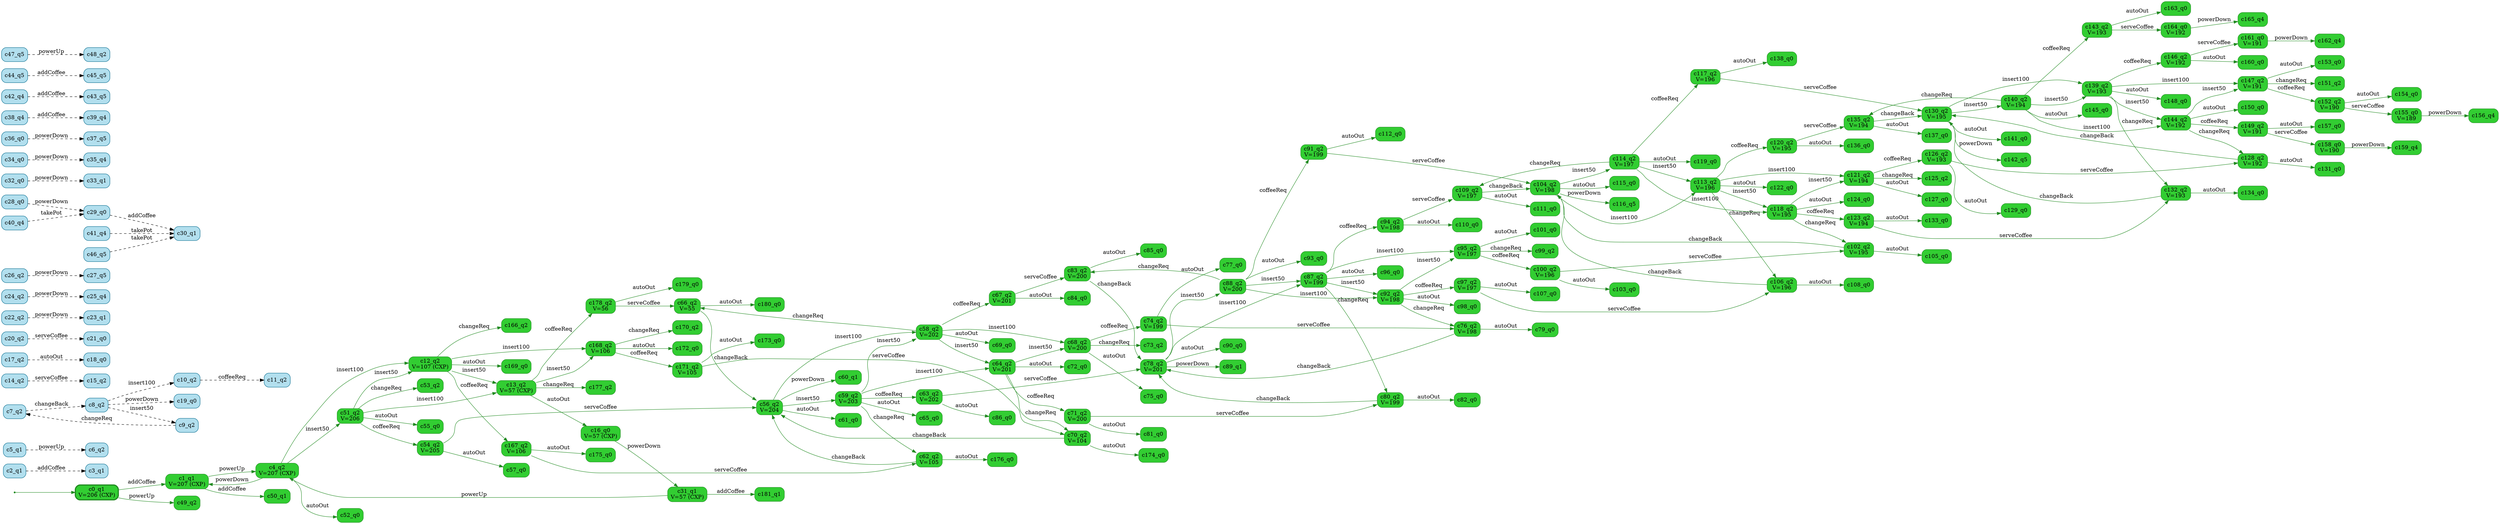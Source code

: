 digraph g {

	rankdir="LR"

	__invisible__[shape="point", color="forestgreen"]
	c0_q1[label="c0_q1\nV=206 (CXP)", shape="box", style="rounded, filled", color="forestgreen", fillcolor="limegreen", penwidth=3] // Initial
	c1_q1[label="c1_q1\nV=207 (CXP)", shape="box", style="rounded, filled", color="forestgreen", fillcolor="limegreen"]
	c4_q2[label="c4_q2\nV=207 (CXP)", shape="box", style="rounded, filled", color="forestgreen", fillcolor="limegreen"]
	c12_q2[label="c12_q2\nV=107 (CXP)", shape="box", style="rounded, filled", color="forestgreen", fillcolor="limegreen"]
	c13_q2[label="c13_q2\nV=57 (CXP)", shape="box", style="rounded, filled", color="forestgreen", fillcolor="limegreen"]
	c16_q0[label="c16_q0\nV=57 (CXP)", shape="box", style="rounded, filled", color="forestgreen", fillcolor="limegreen"]
	c31_q1[label="c31_q1\nV=57 (CXP)", shape="box", style="rounded, filled", color="forestgreen", fillcolor="limegreen"]
	c181_q1[label="c181_q1", shape="box", style="rounded, filled", color="forestgreen", fillcolor="limegreen"]
	c177_q2[label="c177_q2", shape="box", style="rounded, filled", color="forestgreen", fillcolor="limegreen"]
	c178_q2[label="c178_q2\nV=56", shape="box", style="rounded, filled", color="forestgreen", fillcolor="limegreen"]
	c66_q2[label="c66_q2\nV=55", shape="box", style="rounded, filled", color="forestgreen", fillcolor="limegreen"]
	c56_q2[label="c56_q2\nV=204", shape="box", style="rounded, filled", color="forestgreen", fillcolor="limegreen"]
	c58_q2[label="c58_q2\nV=202", shape="box", style="rounded, filled", color="forestgreen", fillcolor="limegreen"]
	c67_q2[label="c67_q2\nV=201", shape="box", style="rounded, filled", color="forestgreen", fillcolor="limegreen"]
	c83_q2[label="c83_q2\nV=200", shape="box", style="rounded, filled", color="forestgreen", fillcolor="limegreen"]
	c78_q2[label="c78_q2\nV=201", shape="box", style="rounded, filled", color="forestgreen", fillcolor="limegreen"]
	c87_q2[label="c87_q2\nV=199", shape="box", style="rounded, filled", color="forestgreen", fillcolor="limegreen"]
	c80_q2[label="c80_q2\nV=199", shape="box", style="rounded, filled", color="forestgreen", fillcolor="limegreen"]
	c82_q0[label="c82_q0", shape="box", style="rounded, filled", color="forestgreen", fillcolor="limegreen"]
	c94_q2[label="c94_q2\nV=198", shape="box", style="rounded, filled", color="forestgreen", fillcolor="limegreen"]
	c109_q2[label="c109_q2\nV=197", shape="box", style="rounded, filled", color="forestgreen", fillcolor="limegreen"]
	c104_q2[label="c104_q2\nV=198", shape="box", style="rounded, filled", color="forestgreen", fillcolor="limegreen"]
	c113_q2[label="c113_q2\nV=196", shape="box", style="rounded, filled", color="forestgreen", fillcolor="limegreen"]
	c106_q2[label="c106_q2\nV=196", shape="box", style="rounded, filled", color="forestgreen", fillcolor="limegreen"]
	c108_q0[label="c108_q0", shape="box", style="rounded, filled", color="forestgreen", fillcolor="limegreen"]
	c120_q2[label="c120_q2\nV=195", shape="box", style="rounded, filled", color="forestgreen", fillcolor="limegreen"]
	c135_q2[label="c135_q2\nV=194", shape="box", style="rounded, filled", color="forestgreen", fillcolor="limegreen"]
	c130_q2[label="c130_q2\nV=195", shape="box", style="rounded, filled", color="forestgreen", fillcolor="limegreen"]
	c139_q2[label="c139_q2\nV=193", shape="box", style="rounded, filled", color="forestgreen", fillcolor="limegreen"]
	c132_q2[label="c132_q2\nV=193", shape="box", style="rounded, filled", color="forestgreen", fillcolor="limegreen"]
	c134_q0[label="c134_q0", shape="box", style="rounded, filled", color="forestgreen", fillcolor="limegreen"]
	c146_q2[label="c146_q2\nV=192", shape="box", style="rounded, filled", color="forestgreen", fillcolor="limegreen"]
	c160_q0[label="c160_q0", shape="box", style="rounded, filled", color="forestgreen", fillcolor="limegreen"]
	c161_q0[label="c161_q0\nV=191", shape="box", style="rounded, filled", color="forestgreen", fillcolor="limegreen"]
	c162_q4[label="c162_q4", shape="box", style="rounded, filled", color="forestgreen", fillcolor="limegreen"]
	c147_q2[label="c147_q2\nV=191", shape="box", style="rounded, filled", color="forestgreen", fillcolor="limegreen"]
	c151_q2[label="c151_q2", shape="box", style="rounded, filled", color="forestgreen", fillcolor="limegreen"]
	c152_q2[label="c152_q2\nV=190", shape="box", style="rounded, filled", color="forestgreen", fillcolor="limegreen"]
	c154_q0[label="c154_q0", shape="box", style="rounded, filled", color="forestgreen", fillcolor="limegreen"]
	c155_q0[label="c155_q0\nV=189", shape="box", style="rounded, filled", color="forestgreen", fillcolor="limegreen"]
	c156_q4[label="c156_q4", shape="box", style="rounded, filled", color="forestgreen", fillcolor="limegreen"]
	c153_q0[label="c153_q0", shape="box", style="rounded, filled", color="forestgreen", fillcolor="limegreen"]
	c144_q2[label="c144_q2\nV=192", shape="box", style="rounded, filled", color="forestgreen", fillcolor="limegreen"]
	c128_q2[label="c128_q2\nV=192", shape="box", style="rounded, filled", color="forestgreen", fillcolor="limegreen"]
	c131_q0[label="c131_q0", shape="box", style="rounded, filled", color="forestgreen", fillcolor="limegreen"]
	c149_q2[label="c149_q2\nV=191", shape="box", style="rounded, filled", color="forestgreen", fillcolor="limegreen"]
	c157_q0[label="c157_q0", shape="box", style="rounded, filled", color="forestgreen", fillcolor="limegreen"]
	c158_q0[label="c158_q0\nV=190", shape="box", style="rounded, filled", color="forestgreen", fillcolor="limegreen"]
	c159_q4[label="c159_q4", shape="box", style="rounded, filled", color="forestgreen", fillcolor="limegreen"]
	c150_q0[label="c150_q0", shape="box", style="rounded, filled", color="forestgreen", fillcolor="limegreen"]
	c148_q0[label="c148_q0", shape="box", style="rounded, filled", color="forestgreen", fillcolor="limegreen"]
	c140_q2[label="c140_q2\nV=194", shape="box", style="rounded, filled", color="forestgreen", fillcolor="limegreen"]
	c143_q2[label="c143_q2\nV=193", shape="box", style="rounded, filled", color="forestgreen", fillcolor="limegreen"]
	c163_q0[label="c163_q0", shape="box", style="rounded, filled", color="forestgreen", fillcolor="limegreen"]
	c164_q0[label="c164_q0\nV=192", shape="box", style="rounded, filled", color="forestgreen", fillcolor="limegreen"]
	c165_q4[label="c165_q4", shape="box", style="rounded, filled", color="forestgreen", fillcolor="limegreen"]
	c145_q0[label="c145_q0", shape="box", style="rounded, filled", color="forestgreen", fillcolor="limegreen"]
	c141_q0[label="c141_q0", shape="box", style="rounded, filled", color="forestgreen", fillcolor="limegreen"]
	c142_q5[label="c142_q5", shape="box", style="rounded, filled", color="forestgreen", fillcolor="limegreen"]
	c137_q0[label="c137_q0", shape="box", style="rounded, filled", color="forestgreen", fillcolor="limegreen"]
	c136_q0[label="c136_q0", shape="box", style="rounded, filled", color="forestgreen", fillcolor="limegreen"]
	c121_q2[label="c121_q2\nV=194", shape="box", style="rounded, filled", color="forestgreen", fillcolor="limegreen"]
	c125_q2[label="c125_q2", shape="box", style="rounded, filled", color="forestgreen", fillcolor="limegreen"]
	c126_q2[label="c126_q2\nV=193", shape="box", style="rounded, filled", color="forestgreen", fillcolor="limegreen"]
	c129_q0[label="c129_q0", shape="box", style="rounded, filled", color="forestgreen", fillcolor="limegreen"]
	c127_q0[label="c127_q0", shape="box", style="rounded, filled", color="forestgreen", fillcolor="limegreen"]
	c118_q2[label="c118_q2\nV=195", shape="box", style="rounded, filled", color="forestgreen", fillcolor="limegreen"]
	c102_q2[label="c102_q2\nV=195", shape="box", style="rounded, filled", color="forestgreen", fillcolor="limegreen"]
	c105_q0[label="c105_q0", shape="box", style="rounded, filled", color="forestgreen", fillcolor="limegreen"]
	c123_q2[label="c123_q2\nV=194", shape="box", style="rounded, filled", color="forestgreen", fillcolor="limegreen"]
	c133_q0[label="c133_q0", shape="box", style="rounded, filled", color="forestgreen", fillcolor="limegreen"]
	c124_q0[label="c124_q0", shape="box", style="rounded, filled", color="forestgreen", fillcolor="limegreen"]
	c122_q0[label="c122_q0", shape="box", style="rounded, filled", color="forestgreen", fillcolor="limegreen"]
	c114_q2[label="c114_q2\nV=197", shape="box", style="rounded, filled", color="forestgreen", fillcolor="limegreen"]
	c117_q2[label="c117_q2\nV=196", shape="box", style="rounded, filled", color="forestgreen", fillcolor="limegreen"]
	c138_q0[label="c138_q0", shape="box", style="rounded, filled", color="forestgreen", fillcolor="limegreen"]
	c119_q0[label="c119_q0", shape="box", style="rounded, filled", color="forestgreen", fillcolor="limegreen"]
	c115_q0[label="c115_q0", shape="box", style="rounded, filled", color="forestgreen", fillcolor="limegreen"]
	c116_q5[label="c116_q5", shape="box", style="rounded, filled", color="forestgreen", fillcolor="limegreen"]
	c111_q0[label="c111_q0", shape="box", style="rounded, filled", color="forestgreen", fillcolor="limegreen"]
	c110_q0[label="c110_q0", shape="box", style="rounded, filled", color="forestgreen", fillcolor="limegreen"]
	c95_q2[label="c95_q2\nV=197", shape="box", style="rounded, filled", color="forestgreen", fillcolor="limegreen"]
	c99_q2[label="c99_q2", shape="box", style="rounded, filled", color="forestgreen", fillcolor="limegreen"]
	c100_q2[label="c100_q2\nV=196", shape="box", style="rounded, filled", color="forestgreen", fillcolor="limegreen"]
	c103_q0[label="c103_q0", shape="box", style="rounded, filled", color="forestgreen", fillcolor="limegreen"]
	c101_q0[label="c101_q0", shape="box", style="rounded, filled", color="forestgreen", fillcolor="limegreen"]
	c92_q2[label="c92_q2\nV=198", shape="box", style="rounded, filled", color="forestgreen", fillcolor="limegreen"]
	c76_q2[label="c76_q2\nV=198", shape="box", style="rounded, filled", color="forestgreen", fillcolor="limegreen"]
	c79_q0[label="c79_q0", shape="box", style="rounded, filled", color="forestgreen", fillcolor="limegreen"]
	c97_q2[label="c97_q2\nV=197", shape="box", style="rounded, filled", color="forestgreen", fillcolor="limegreen"]
	c107_q0[label="c107_q0", shape="box", style="rounded, filled", color="forestgreen", fillcolor="limegreen"]
	c98_q0[label="c98_q0", shape="box", style="rounded, filled", color="forestgreen", fillcolor="limegreen"]
	c96_q0[label="c96_q0", shape="box", style="rounded, filled", color="forestgreen", fillcolor="limegreen"]
	c88_q2[label="c88_q2\nV=200", shape="box", style="rounded, filled", color="forestgreen", fillcolor="limegreen"]
	c91_q2[label="c91_q2\nV=199", shape="box", style="rounded, filled", color="forestgreen", fillcolor="limegreen"]
	c112_q0[label="c112_q0", shape="box", style="rounded, filled", color="forestgreen", fillcolor="limegreen"]
	c93_q0[label="c93_q0", shape="box", style="rounded, filled", color="forestgreen", fillcolor="limegreen"]
	c89_q1[label="c89_q1", shape="box", style="rounded, filled", color="forestgreen", fillcolor="limegreen"]
	c90_q0[label="c90_q0", shape="box", style="rounded, filled", color="forestgreen", fillcolor="limegreen"]
	c85_q0[label="c85_q0", shape="box", style="rounded, filled", color="forestgreen", fillcolor="limegreen"]
	c84_q0[label="c84_q0", shape="box", style="rounded, filled", color="forestgreen", fillcolor="limegreen"]
	c68_q2[label="c68_q2\nV=200", shape="box", style="rounded, filled", color="forestgreen", fillcolor="limegreen"]
	c73_q2[label="c73_q2", shape="box", style="rounded, filled", color="forestgreen", fillcolor="limegreen"]
	c74_q2[label="c74_q2\nV=199", shape="box", style="rounded, filled", color="forestgreen", fillcolor="limegreen"]
	c77_q0[label="c77_q0", shape="box", style="rounded, filled", color="forestgreen", fillcolor="limegreen"]
	c75_q0[label="c75_q0", shape="box", style="rounded, filled", color="forestgreen", fillcolor="limegreen"]
	c64_q2[label="c64_q2\nV=201", shape="box", style="rounded, filled", color="forestgreen", fillcolor="limegreen"]
	c70_q2[label="c70_q2\nV=104", shape="box", style="rounded, filled", color="forestgreen", fillcolor="limegreen"]
	c174_q0[label="c174_q0", shape="box", style="rounded, filled", color="forestgreen", fillcolor="limegreen"]
	c71_q2[label="c71_q2\nV=200", shape="box", style="rounded, filled", color="forestgreen", fillcolor="limegreen"]
	c81_q0[label="c81_q0", shape="box", style="rounded, filled", color="forestgreen", fillcolor="limegreen"]
	c72_q0[label="c72_q0", shape="box", style="rounded, filled", color="forestgreen", fillcolor="limegreen"]
	c69_q0[label="c69_q0", shape="box", style="rounded, filled", color="forestgreen", fillcolor="limegreen"]
	c59_q2[label="c59_q2\nV=203", shape="box", style="rounded, filled", color="forestgreen", fillcolor="limegreen"]
	c62_q2[label="c62_q2\nV=105", shape="box", style="rounded, filled", color="forestgreen", fillcolor="limegreen"]
	c176_q0[label="c176_q0", shape="box", style="rounded, filled", color="forestgreen", fillcolor="limegreen"]
	c63_q2[label="c63_q2\nV=202", shape="box", style="rounded, filled", color="forestgreen", fillcolor="limegreen"]
	c86_q0[label="c86_q0", shape="box", style="rounded, filled", color="forestgreen", fillcolor="limegreen"]
	c65_q0[label="c65_q0", shape="box", style="rounded, filled", color="forestgreen", fillcolor="limegreen"]
	c60_q1[label="c60_q1", shape="box", style="rounded, filled", color="forestgreen", fillcolor="limegreen"]
	c61_q0[label="c61_q0", shape="box", style="rounded, filled", color="forestgreen", fillcolor="limegreen"]
	c180_q0[label="c180_q0", shape="box", style="rounded, filled", color="forestgreen", fillcolor="limegreen"]
	c179_q0[label="c179_q0", shape="box", style="rounded, filled", color="forestgreen", fillcolor="limegreen"]
	c168_q2[label="c168_q2\nV=106", shape="box", style="rounded, filled", color="forestgreen", fillcolor="limegreen"]
	c170_q2[label="c170_q2", shape="box", style="rounded, filled", color="forestgreen", fillcolor="limegreen"]
	c171_q2[label="c171_q2\nV=105", shape="box", style="rounded, filled", color="forestgreen", fillcolor="limegreen"]
	c173_q0[label="c173_q0", shape="box", style="rounded, filled", color="forestgreen", fillcolor="limegreen"]
	c172_q0[label="c172_q0", shape="box", style="rounded, filled", color="forestgreen", fillcolor="limegreen"]
	c166_q2[label="c166_q2", shape="box", style="rounded, filled", color="forestgreen", fillcolor="limegreen"]
	c167_q2[label="c167_q2\nV=106", shape="box", style="rounded, filled", color="forestgreen", fillcolor="limegreen"]
	c175_q0[label="c175_q0", shape="box", style="rounded, filled", color="forestgreen", fillcolor="limegreen"]
	c169_q0[label="c169_q0", shape="box", style="rounded, filled", color="forestgreen", fillcolor="limegreen"]
	c51_q2[label="c51_q2\nV=206", shape="box", style="rounded, filled", color="forestgreen", fillcolor="limegreen"]
	c53_q2[label="c53_q2", shape="box", style="rounded, filled", color="forestgreen", fillcolor="limegreen"]
	c54_q2[label="c54_q2\nV=205", shape="box", style="rounded, filled", color="forestgreen", fillcolor="limegreen"]
	c57_q0[label="c57_q0", shape="box", style="rounded, filled", color="forestgreen", fillcolor="limegreen"]
	c55_q0[label="c55_q0", shape="box", style="rounded, filled", color="forestgreen", fillcolor="limegreen"]
	c52_q0[label="c52_q0", shape="box", style="rounded, filled", color="forestgreen", fillcolor="limegreen"]
	c50_q1[label="c50_q1", shape="box", style="rounded, filled", color="forestgreen", fillcolor="limegreen"]
	c49_q2[label="c49_q2", shape="box", style="rounded, filled", color="forestgreen", fillcolor="limegreen"]
	c2_q1[label="c2_q1", shape="box", style="rounded, filled", color="deepskyblue4", fillcolor="lightblue2"]
	c3_q1[label="c3_q1", shape="box", style="rounded, filled", color="deepskyblue4", fillcolor="lightblue2"]
	c5_q1[label="c5_q1", shape="box", style="rounded, filled", color="deepskyblue4", fillcolor="lightblue2"]
	c6_q2[label="c6_q2", shape="box", style="rounded, filled", color="deepskyblue4", fillcolor="lightblue2"]
	c7_q2[label="c7_q2", shape="box", style="rounded, filled", color="deepskyblue4", fillcolor="lightblue2"]
	c8_q2[label="c8_q2", shape="box", style="rounded, filled", color="deepskyblue4", fillcolor="lightblue2"]
	c9_q2[label="c9_q2", shape="box", style="rounded, filled", color="deepskyblue4", fillcolor="lightblue2"]
	c10_q2[label="c10_q2", shape="box", style="rounded, filled", color="deepskyblue4", fillcolor="lightblue2"]
	c11_q2[label="c11_q2", shape="box", style="rounded, filled", color="deepskyblue4", fillcolor="lightblue2"]
	c14_q2[label="c14_q2", shape="box", style="rounded, filled", color="deepskyblue4", fillcolor="lightblue2"]
	c15_q2[label="c15_q2", shape="box", style="rounded, filled", color="deepskyblue4", fillcolor="lightblue2"]
	c17_q2[label="c17_q2", shape="box", style="rounded, filled", color="deepskyblue4", fillcolor="lightblue2"]
	c18_q0[label="c18_q0", shape="box", style="rounded, filled", color="deepskyblue4", fillcolor="lightblue2"]
	c19_q0[label="c19_q0", shape="box", style="rounded, filled", color="deepskyblue4", fillcolor="lightblue2"]
	c20_q2[label="c20_q2", shape="box", style="rounded, filled", color="deepskyblue4", fillcolor="lightblue2"]
	c21_q0[label="c21_q0", shape="box", style="rounded, filled", color="deepskyblue4", fillcolor="lightblue2"]
	c22_q2[label="c22_q2", shape="box", style="rounded, filled", color="deepskyblue4", fillcolor="lightblue2"]
	c23_q1[label="c23_q1", shape="box", style="rounded, filled", color="deepskyblue4", fillcolor="lightblue2"]
	c24_q2[label="c24_q2", shape="box", style="rounded, filled", color="deepskyblue4", fillcolor="lightblue2"]
	c25_q4[label="c25_q4", shape="box", style="rounded, filled", color="deepskyblue4", fillcolor="lightblue2"]
	c26_q2[label="c26_q2", shape="box", style="rounded, filled", color="deepskyblue4", fillcolor="lightblue2"]
	c27_q5[label="c27_q5", shape="box", style="rounded, filled", color="deepskyblue4", fillcolor="lightblue2"]
	c28_q0[label="c28_q0", shape="box", style="rounded, filled", color="deepskyblue4", fillcolor="lightblue2"]
	c29_q0[label="c29_q0", shape="box", style="rounded, filled", color="deepskyblue4", fillcolor="lightblue2"]
	c30_q1[label="c30_q1", shape="box", style="rounded, filled", color="deepskyblue4", fillcolor="lightblue2"]
	c32_q0[label="c32_q0", shape="box", style="rounded, filled", color="deepskyblue4", fillcolor="lightblue2"]
	c33_q1[label="c33_q1", shape="box", style="rounded, filled", color="deepskyblue4", fillcolor="lightblue2"]
	c34_q0[label="c34_q0", shape="box", style="rounded, filled", color="deepskyblue4", fillcolor="lightblue2"]
	c35_q4[label="c35_q4", shape="box", style="rounded, filled", color="deepskyblue4", fillcolor="lightblue2"]
	c36_q0[label="c36_q0", shape="box", style="rounded, filled", color="deepskyblue4", fillcolor="lightblue2"]
	c37_q5[label="c37_q5", shape="box", style="rounded, filled", color="deepskyblue4", fillcolor="lightblue2"]
	c38_q4[label="c38_q4", shape="box", style="rounded, filled", color="deepskyblue4", fillcolor="lightblue2"]
	c39_q4[label="c39_q4", shape="box", style="rounded, filled", color="deepskyblue4", fillcolor="lightblue2"]
	c40_q4[label="c40_q4", shape="box", style="rounded, filled", color="deepskyblue4", fillcolor="lightblue2"]
	c41_q4[label="c41_q4", shape="box", style="rounded, filled", color="deepskyblue4", fillcolor="lightblue2"]
	c42_q4[label="c42_q4", shape="box", style="rounded, filled", color="deepskyblue4", fillcolor="lightblue2"]
	c43_q5[label="c43_q5", shape="box", style="rounded, filled", color="deepskyblue4", fillcolor="lightblue2"]
	c44_q5[label="c44_q5", shape="box", style="rounded, filled", color="deepskyblue4", fillcolor="lightblue2"]
	c45_q5[label="c45_q5", shape="box", style="rounded, filled", color="deepskyblue4", fillcolor="lightblue2"]
	c46_q5[label="c46_q5", shape="box", style="rounded, filled", color="deepskyblue4", fillcolor="lightblue2"]
	c47_q5[label="c47_q5", shape="box", style="rounded, filled", color="deepskyblue4", fillcolor="lightblue2"]
	c48_q2[label="c48_q2", shape="box", style="rounded, filled", color="deepskyblue4", fillcolor="lightblue2"]

	__invisible__ -> c0_q1[color="forestgreen"]
	c0_q1 -> c1_q1[label="addCoffee", color="forestgreen"]
	c1_q1 -> c4_q2[label="powerUp", color="forestgreen"]
	c4_q2 -> c12_q2[label="insert100", color="forestgreen"]
	c12_q2 -> c13_q2[label="insert50", color="forestgreen"]
	c13_q2 -> c16_q0[label="autoOut", color="forestgreen"]
	c16_q0 -> c31_q1[label="powerDown", color="forestgreen"]
	c31_q1 -> c181_q1[label="addCoffee", color="forestgreen"]
	c31_q1 -> c4_q2[label="powerUp", color="forestgreen"]
	c13_q2 -> c177_q2[label="changeReq", color="forestgreen"]
	c13_q2 -> c178_q2[label="coffeeReq", color="forestgreen"]
	c178_q2 -> c66_q2[label="serveCoffee", color="forestgreen"]
	c66_q2 -> c56_q2[label="changeBack", color="forestgreen"]
	c56_q2 -> c58_q2[label="insert100", color="forestgreen"]
	c58_q2 -> c66_q2[label="changeReq", color="forestgreen"]
	c58_q2 -> c67_q2[label="coffeeReq", color="forestgreen"]
	c67_q2 -> c83_q2[label="serveCoffee", color="forestgreen"]
	c83_q2 -> c78_q2[label="changeBack", color="forestgreen"]
	c78_q2 -> c87_q2[label="insert100", color="forestgreen"]
	c87_q2 -> c80_q2[label="changeReq", color="forestgreen"]
	c80_q2 -> c78_q2[label="changeBack", color="forestgreen"]
	c80_q2 -> c82_q0[label="autoOut", color="forestgreen"]
	c87_q2 -> c94_q2[label="coffeeReq", color="forestgreen"]
	c94_q2 -> c109_q2[label="serveCoffee", color="forestgreen"]
	c109_q2 -> c104_q2[label="changeBack", color="forestgreen"]
	c104_q2 -> c113_q2[label="insert100", color="forestgreen"]
	c113_q2 -> c106_q2[label="changeReq", color="forestgreen"]
	c106_q2 -> c104_q2[label="changeBack", color="forestgreen"]
	c106_q2 -> c108_q0[label="autoOut", color="forestgreen"]
	c113_q2 -> c120_q2[label="coffeeReq", color="forestgreen"]
	c120_q2 -> c135_q2[label="serveCoffee", color="forestgreen"]
	c135_q2 -> c130_q2[label="changeBack", color="forestgreen"]
	c130_q2 -> c139_q2[label="insert100", color="forestgreen"]
	c139_q2 -> c132_q2[label="changeReq", color="forestgreen"]
	c132_q2 -> c130_q2[label="changeBack", color="forestgreen"]
	c132_q2 -> c134_q0[label="autoOut", color="forestgreen"]
	c139_q2 -> c146_q2[label="coffeeReq", color="forestgreen"]
	c146_q2 -> c160_q0[label="autoOut", color="forestgreen"]
	c146_q2 -> c161_q0[label="serveCoffee", color="forestgreen"]
	c161_q0 -> c162_q4[label="powerDown", color="forestgreen"]
	c139_q2 -> c147_q2[label="insert100", color="forestgreen"]
	c147_q2 -> c151_q2[label="changeReq", color="forestgreen"]
	c147_q2 -> c152_q2[label="coffeeReq", color="forestgreen"]
	c152_q2 -> c154_q0[label="autoOut", color="forestgreen"]
	c152_q2 -> c155_q0[label="serveCoffee", color="forestgreen"]
	c155_q0 -> c156_q4[label="powerDown", color="forestgreen"]
	c147_q2 -> c153_q0[label="autoOut", color="forestgreen"]
	c139_q2 -> c144_q2[label="insert50", color="forestgreen"]
	c144_q2 -> c128_q2[label="changeReq", color="forestgreen"]
	c128_q2 -> c130_q2[label="changeBack", color="forestgreen"]
	c128_q2 -> c131_q0[label="autoOut", color="forestgreen"]
	c144_q2 -> c149_q2[label="coffeeReq", color="forestgreen"]
	c149_q2 -> c157_q0[label="autoOut", color="forestgreen"]
	c149_q2 -> c158_q0[label="serveCoffee", color="forestgreen"]
	c158_q0 -> c159_q4[label="powerDown", color="forestgreen"]
	c144_q2 -> c147_q2[label="insert50", color="forestgreen"]
	c144_q2 -> c150_q0[label="autoOut", color="forestgreen"]
	c139_q2 -> c148_q0[label="autoOut", color="forestgreen"]
	c130_q2 -> c140_q2[label="insert50", color="forestgreen"]
	c140_q2 -> c135_q2[label="changeReq", color="forestgreen"]
	c140_q2 -> c143_q2[label="coffeeReq", color="forestgreen"]
	c143_q2 -> c163_q0[label="autoOut", color="forestgreen"]
	c143_q2 -> c164_q0[label="serveCoffee", color="forestgreen"]
	c164_q0 -> c165_q4[label="powerDown", color="forestgreen"]
	c140_q2 -> c144_q2[label="insert100", color="forestgreen"]
	c140_q2 -> c139_q2[label="insert50", color="forestgreen"]
	c140_q2 -> c145_q0[label="autoOut", color="forestgreen"]
	c130_q2 -> c141_q0[label="autoOut", color="forestgreen"]
	c130_q2 -> c142_q5[label="powerDown", color="forestgreen"]
	c135_q2 -> c137_q0[label="autoOut", color="forestgreen"]
	c120_q2 -> c136_q0[label="autoOut", color="forestgreen"]
	c113_q2 -> c121_q2[label="insert100", color="forestgreen"]
	c121_q2 -> c125_q2[label="changeReq", color="forestgreen"]
	c121_q2 -> c126_q2[label="coffeeReq", color="forestgreen"]
	c126_q2 -> c128_q2[label="serveCoffee", color="forestgreen"]
	c126_q2 -> c129_q0[label="autoOut", color="forestgreen"]
	c121_q2 -> c127_q0[label="autoOut", color="forestgreen"]
	c113_q2 -> c118_q2[label="insert50", color="forestgreen"]
	c118_q2 -> c102_q2[label="changeReq", color="forestgreen"]
	c102_q2 -> c104_q2[label="changeBack", color="forestgreen"]
	c102_q2 -> c105_q0[label="autoOut", color="forestgreen"]
	c118_q2 -> c123_q2[label="coffeeReq", color="forestgreen"]
	c123_q2 -> c132_q2[label="serveCoffee", color="forestgreen"]
	c123_q2 -> c133_q0[label="autoOut", color="forestgreen"]
	c118_q2 -> c121_q2[label="insert50", color="forestgreen"]
	c118_q2 -> c124_q0[label="autoOut", color="forestgreen"]
	c113_q2 -> c122_q0[label="autoOut", color="forestgreen"]
	c104_q2 -> c114_q2[label="insert50", color="forestgreen"]
	c114_q2 -> c109_q2[label="changeReq", color="forestgreen"]
	c114_q2 -> c117_q2[label="coffeeReq", color="forestgreen"]
	c117_q2 -> c130_q2[label="serveCoffee", color="forestgreen"]
	c117_q2 -> c138_q0[label="autoOut", color="forestgreen"]
	c114_q2 -> c118_q2[label="insert100", color="forestgreen"]
	c114_q2 -> c113_q2[label="insert50", color="forestgreen"]
	c114_q2 -> c119_q0[label="autoOut", color="forestgreen"]
	c104_q2 -> c115_q0[label="autoOut", color="forestgreen"]
	c104_q2 -> c116_q5[label="powerDown", color="forestgreen"]
	c109_q2 -> c111_q0[label="autoOut", color="forestgreen"]
	c94_q2 -> c110_q0[label="autoOut", color="forestgreen"]
	c87_q2 -> c95_q2[label="insert100", color="forestgreen"]
	c95_q2 -> c99_q2[label="changeReq", color="forestgreen"]
	c95_q2 -> c100_q2[label="coffeeReq", color="forestgreen"]
	c100_q2 -> c102_q2[label="serveCoffee", color="forestgreen"]
	c100_q2 -> c103_q0[label="autoOut", color="forestgreen"]
	c95_q2 -> c101_q0[label="autoOut", color="forestgreen"]
	c87_q2 -> c92_q2[label="insert50", color="forestgreen"]
	c92_q2 -> c76_q2[label="changeReq", color="forestgreen"]
	c76_q2 -> c78_q2[label="changeBack", color="forestgreen"]
	c76_q2 -> c79_q0[label="autoOut", color="forestgreen"]
	c92_q2 -> c97_q2[label="coffeeReq", color="forestgreen"]
	c97_q2 -> c106_q2[label="serveCoffee", color="forestgreen"]
	c97_q2 -> c107_q0[label="autoOut", color="forestgreen"]
	c92_q2 -> c95_q2[label="insert50", color="forestgreen"]
	c92_q2 -> c98_q0[label="autoOut", color="forestgreen"]
	c87_q2 -> c96_q0[label="autoOut", color="forestgreen"]
	c78_q2 -> c88_q2[label="insert50", color="forestgreen"]
	c88_q2 -> c83_q2[label="changeReq", color="forestgreen"]
	c88_q2 -> c91_q2[label="coffeeReq", color="forestgreen"]
	c91_q2 -> c104_q2[label="serveCoffee", color="forestgreen"]
	c91_q2 -> c112_q0[label="autoOut", color="forestgreen"]
	c88_q2 -> c92_q2[label="insert100", color="forestgreen"]
	c88_q2 -> c87_q2[label="insert50", color="forestgreen"]
	c88_q2 -> c93_q0[label="autoOut", color="forestgreen"]
	c78_q2 -> c89_q1[label="powerDown", color="forestgreen"]
	c78_q2 -> c90_q0[label="autoOut", color="forestgreen"]
	c83_q2 -> c85_q0[label="autoOut", color="forestgreen"]
	c67_q2 -> c84_q0[label="autoOut", color="forestgreen"]
	c58_q2 -> c68_q2[label="insert100", color="forestgreen"]
	c68_q2 -> c73_q2[label="changeReq", color="forestgreen"]
	c68_q2 -> c74_q2[label="coffeeReq", color="forestgreen"]
	c74_q2 -> c76_q2[label="serveCoffee", color="forestgreen"]
	c74_q2 -> c77_q0[label="autoOut", color="forestgreen"]
	c68_q2 -> c75_q0[label="autoOut", color="forestgreen"]
	c58_q2 -> c64_q2[label="insert50", color="forestgreen"]
	c64_q2 -> c70_q2[label="changeReq", color="forestgreen"]
	c70_q2 -> c56_q2[label="changeBack", color="forestgreen"]
	c70_q2 -> c174_q0[label="autoOut", color="forestgreen"]
	c64_q2 -> c71_q2[label="coffeeReq", color="forestgreen"]
	c71_q2 -> c80_q2[label="serveCoffee", color="forestgreen"]
	c71_q2 -> c81_q0[label="autoOut", color="forestgreen"]
	c64_q2 -> c68_q2[label="insert50", color="forestgreen"]
	c64_q2 -> c72_q0[label="autoOut", color="forestgreen"]
	c58_q2 -> c69_q0[label="autoOut", color="forestgreen"]
	c56_q2 -> c59_q2[label="insert50", color="forestgreen"]
	c59_q2 -> c62_q2[label="changeReq", color="forestgreen"]
	c62_q2 -> c56_q2[label="changeBack", color="forestgreen"]
	c62_q2 -> c176_q0[label="autoOut", color="forestgreen"]
	c59_q2 -> c63_q2[label="coffeeReq", color="forestgreen"]
	c63_q2 -> c78_q2[label="serveCoffee", color="forestgreen"]
	c63_q2 -> c86_q0[label="autoOut", color="forestgreen"]
	c59_q2 -> c64_q2[label="insert100", color="forestgreen"]
	c59_q2 -> c58_q2[label="insert50", color="forestgreen"]
	c59_q2 -> c65_q0[label="autoOut", color="forestgreen"]
	c56_q2 -> c60_q1[label="powerDown", color="forestgreen"]
	c56_q2 -> c61_q0[label="autoOut", color="forestgreen"]
	c66_q2 -> c180_q0[label="autoOut", color="forestgreen"]
	c178_q2 -> c179_q0[label="autoOut", color="forestgreen"]
	c13_q2 -> c168_q2[label="insert50", color="forestgreen"]
	c168_q2 -> c170_q2[label="changeReq", color="forestgreen"]
	c168_q2 -> c171_q2[label="coffeeReq", color="forestgreen"]
	c171_q2 -> c70_q2[label="serveCoffee", color="forestgreen"]
	c171_q2 -> c173_q0[label="autoOut", color="forestgreen"]
	c168_q2 -> c172_q0[label="autoOut", color="forestgreen"]
	c12_q2 -> c166_q2[label="changeReq", color="forestgreen"]
	c12_q2 -> c167_q2[label="coffeeReq", color="forestgreen"]
	c167_q2 -> c62_q2[label="serveCoffee", color="forestgreen"]
	c167_q2 -> c175_q0[label="autoOut", color="forestgreen"]
	c12_q2 -> c168_q2[label="insert100", color="forestgreen"]
	c12_q2 -> c169_q0[label="autoOut", color="forestgreen"]
	c4_q2 -> c1_q1[label="powerDown", color="forestgreen"]
	c4_q2 -> c51_q2[label="insert50", color="forestgreen"]
	c51_q2 -> c53_q2[label="changeReq", color="forestgreen"]
	c51_q2 -> c54_q2[label="coffeeReq", color="forestgreen"]
	c54_q2 -> c56_q2[label="serveCoffee", color="forestgreen"]
	c54_q2 -> c57_q0[label="autoOut", color="forestgreen"]
	c51_q2 -> c13_q2[label="insert100", color="forestgreen"]
	c51_q2 -> c12_q2[label="insert50", color="forestgreen"]
	c51_q2 -> c55_q0[label="autoOut", color="forestgreen"]
	c4_q2 -> c52_q0[label="autoOut", color="forestgreen"]
	c1_q1 -> c50_q1[label="addCoffee", color="forestgreen"]
	c0_q1 -> c49_q2[label="powerUp", color="forestgreen"]
	c2_q1 -> c3_q1[label="addCoffee", color="black", style="dashed"]
	c5_q1 -> c6_q2[label="powerUp", color="black", style="dashed"]
	c7_q2 -> c8_q2[label="changeBack", color="black", style="dashed"]
	c9_q2 -> c7_q2[label="changeReq", color="black", style="dashed"]
	c10_q2 -> c11_q2[label="coffeeReq", color="black", style="dashed"]
	c8_q2 -> c10_q2[label="insert100", color="black", style="dashed"]
	c8_q2 -> c9_q2[label="insert50", color="black", style="dashed"]
	c14_q2 -> c15_q2[label="serveCoffee", color="black", style="dashed"]
	c17_q2 -> c18_q0[label="autoOut", color="black", style="dashed"]
	c8_q2 -> c19_q0[label="powerDown", color="black", style="dashed"]
	c20_q2 -> c21_q0[label="serveCoffee", color="black", style="dashed"]
	c22_q2 -> c23_q1[label="powerDown", color="black", style="dashed"]
	c24_q2 -> c25_q4[label="powerDown", color="black", style="dashed"]
	c26_q2 -> c27_q5[label="powerDown", color="black", style="dashed"]
	c28_q0 -> c29_q0[label="powerDown", color="black", style="dashed"]
	c29_q0 -> c30_q1[label="addCoffee", color="black", style="dashed"]
	c32_q0 -> c33_q1[label="powerDown", color="black", style="dashed"]
	c34_q0 -> c35_q4[label="powerDown", color="black", style="dashed"]
	c36_q0 -> c37_q5[label="powerDown", color="black", style="dashed"]
	c38_q4 -> c39_q4[label="addCoffee", color="black", style="dashed"]
	c40_q4 -> c29_q0[label="takePot", color="black", style="dashed"]
	c41_q4 -> c30_q1[label="takePot", color="black", style="dashed"]
	c42_q4 -> c43_q5[label="addCoffee", color="black", style="dashed"]
	c44_q5 -> c45_q5[label="addCoffee", color="black", style="dashed"]
	c46_q5 -> c30_q1[label="takePot", color="black", style="dashed"]
	c47_q5 -> c48_q2[label="powerUp", color="black", style="dashed"]

}
